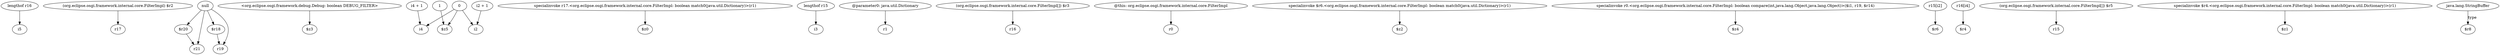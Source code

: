 digraph g {
0[label="lengthof r16"]
1[label="i5"]
0->1[label=""]
2[label="(org.eclipse.osgi.framework.internal.core.FilterImpl) $r2"]
3[label="r17"]
2->3[label=""]
4[label="null"]
5[label="$r20"]
4->5[label=""]
6[label="<org.eclipse.osgi.framework.debug.Debug: boolean DEBUG_FILTER>"]
7[label="$z3"]
6->7[label=""]
8[label="r21"]
5->8[label=""]
9[label="0"]
10[label="i4"]
9->10[label=""]
11[label="i2"]
9->11[label=""]
12[label="i2 + 1"]
12->11[label=""]
13[label="specialinvoke r17.<org.eclipse.osgi.framework.internal.core.FilterImpl: boolean match0(java.util.Dictionary)>(r1)"]
14[label="$z0"]
13->14[label=""]
15[label="1"]
16[label="$z5"]
15->16[label=""]
9->16[label=""]
17[label="i4 + 1"]
17->10[label=""]
18[label="lengthof r15"]
19[label="i3"]
18->19[label=""]
20[label="@parameter0: java.util.Dictionary"]
21[label="r1"]
20->21[label=""]
4->8[label=""]
22[label="(org.eclipse.osgi.framework.internal.core.FilterImpl[]) $r3"]
23[label="r16"]
22->23[label=""]
24[label="@this: org.eclipse.osgi.framework.internal.core.FilterImpl"]
25[label="r0"]
24->25[label=""]
26[label="$r18"]
27[label="r19"]
26->27[label=""]
4->26[label=""]
28[label="specialinvoke $r6.<org.eclipse.osgi.framework.internal.core.FilterImpl: boolean match0(java.util.Dictionary)>(r1)"]
29[label="$z2"]
28->29[label=""]
4->27[label=""]
30[label="specialinvoke r0.<org.eclipse.osgi.framework.internal.core.FilterImpl: boolean compare(int,java.lang.Object,java.lang.Object)>($i1, r19, $r14)"]
31[label="$z4"]
30->31[label=""]
32[label="r15[i2]"]
33[label="$r6"]
32->33[label=""]
34[label="r16[i4]"]
35[label="$r4"]
34->35[label=""]
36[label="(org.eclipse.osgi.framework.internal.core.FilterImpl[]) $r5"]
37[label="r15"]
36->37[label=""]
38[label="specialinvoke $r4.<org.eclipse.osgi.framework.internal.core.FilterImpl: boolean match0(java.util.Dictionary)>(r1)"]
39[label="$z1"]
38->39[label=""]
40[label="java.lang.StringBuffer"]
41[label="$r8"]
40->41[label="type"]
}